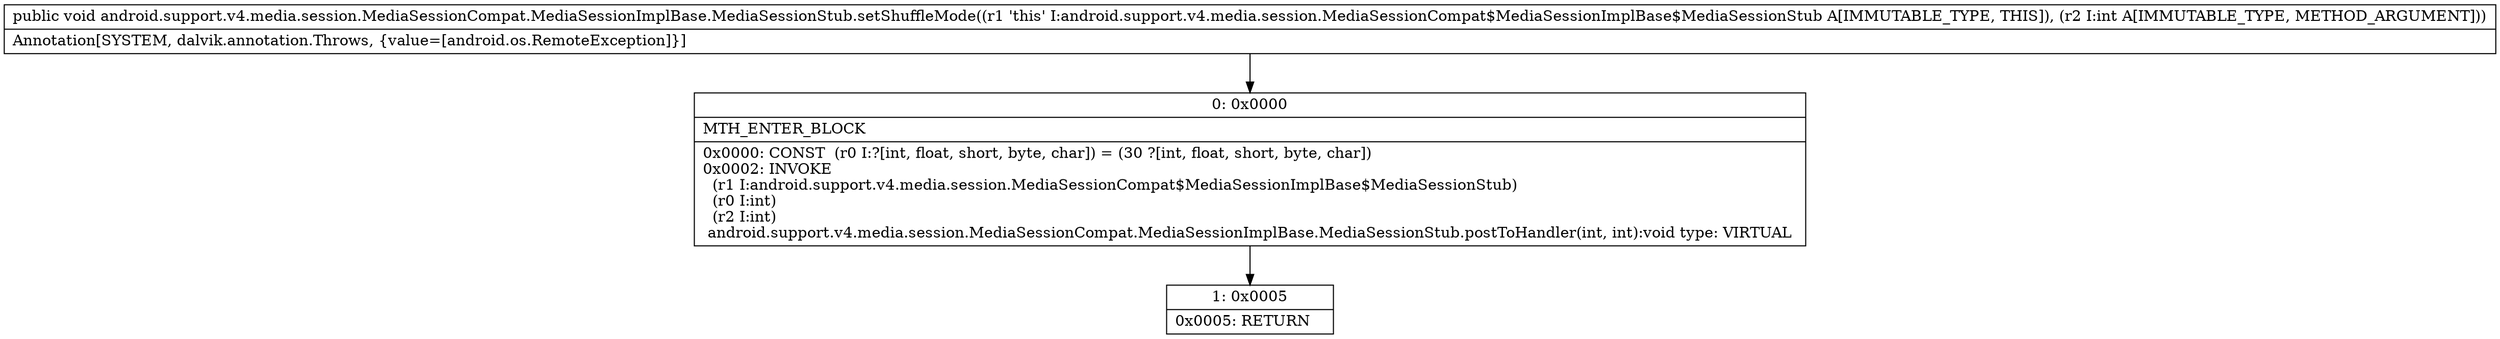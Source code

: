 digraph "CFG forandroid.support.v4.media.session.MediaSessionCompat.MediaSessionImplBase.MediaSessionStub.setShuffleMode(I)V" {
Node_0 [shape=record,label="{0\:\ 0x0000|MTH_ENTER_BLOCK\l|0x0000: CONST  (r0 I:?[int, float, short, byte, char]) = (30 ?[int, float, short, byte, char]) \l0x0002: INVOKE  \l  (r1 I:android.support.v4.media.session.MediaSessionCompat$MediaSessionImplBase$MediaSessionStub)\l  (r0 I:int)\l  (r2 I:int)\l android.support.v4.media.session.MediaSessionCompat.MediaSessionImplBase.MediaSessionStub.postToHandler(int, int):void type: VIRTUAL \l}"];
Node_1 [shape=record,label="{1\:\ 0x0005|0x0005: RETURN   \l}"];
MethodNode[shape=record,label="{public void android.support.v4.media.session.MediaSessionCompat.MediaSessionImplBase.MediaSessionStub.setShuffleMode((r1 'this' I:android.support.v4.media.session.MediaSessionCompat$MediaSessionImplBase$MediaSessionStub A[IMMUTABLE_TYPE, THIS]), (r2 I:int A[IMMUTABLE_TYPE, METHOD_ARGUMENT]))  | Annotation[SYSTEM, dalvik.annotation.Throws, \{value=[android.os.RemoteException]\}]\l}"];
MethodNode -> Node_0;
Node_0 -> Node_1;
}

